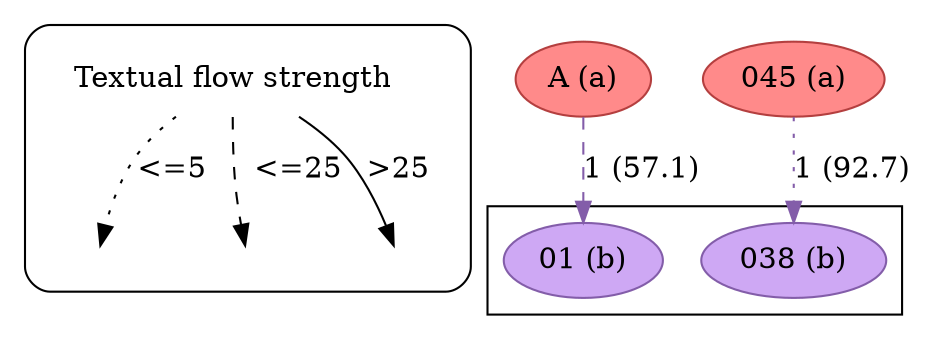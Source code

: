 strict digraph  {
	node [label="\N"];
	subgraph cluster_legend {
		graph [style=rounded];
		leg_s		 [label="Textual flow strength",
			shape=plaintext];
		leg_e1		 [fixedsize=True,
			height=0.2,
			label="",
			style=invis];
		leg_s -> leg_e1		 [label="<=5  ",
			style=dotted];
		leg_e2		 [fixedsize=True,
			height=0.2,
			label="",
			style=invis];
		leg_s -> leg_e2		 [label="  <=25",
			style=dashed];
		leg_e3		 [fixedsize=True,
			height=0.2,
			label="",
			style=invis];
		leg_s -> leg_e3		 [label=">25",
			style=solid];
	}
	subgraph cluster_reading {
		01		 [color="#835da9",
			fillcolor="#CEA8F4",
			label="01 (b)",
			style=filled];
		038		 [color="#835da9",
			fillcolor="#CEA8F4",
			label="038 (b)",
			style=filled];
	}
	A	 [color="#b43f3f",
		fillcolor="#FF8A8A",
		label="A (a)",
		style=filled];
	A -> 01	 [color="#835da9",
		label="1 (57.1)",
		style=dashed];
	045	 [color="#b43f3f",
		fillcolor="#FF8A8A",
		label="045 (a)",
		style=filled];
	045 -> 038	 [color="#835da9",
		label="1 (92.7)",
		style=dotted];
}
